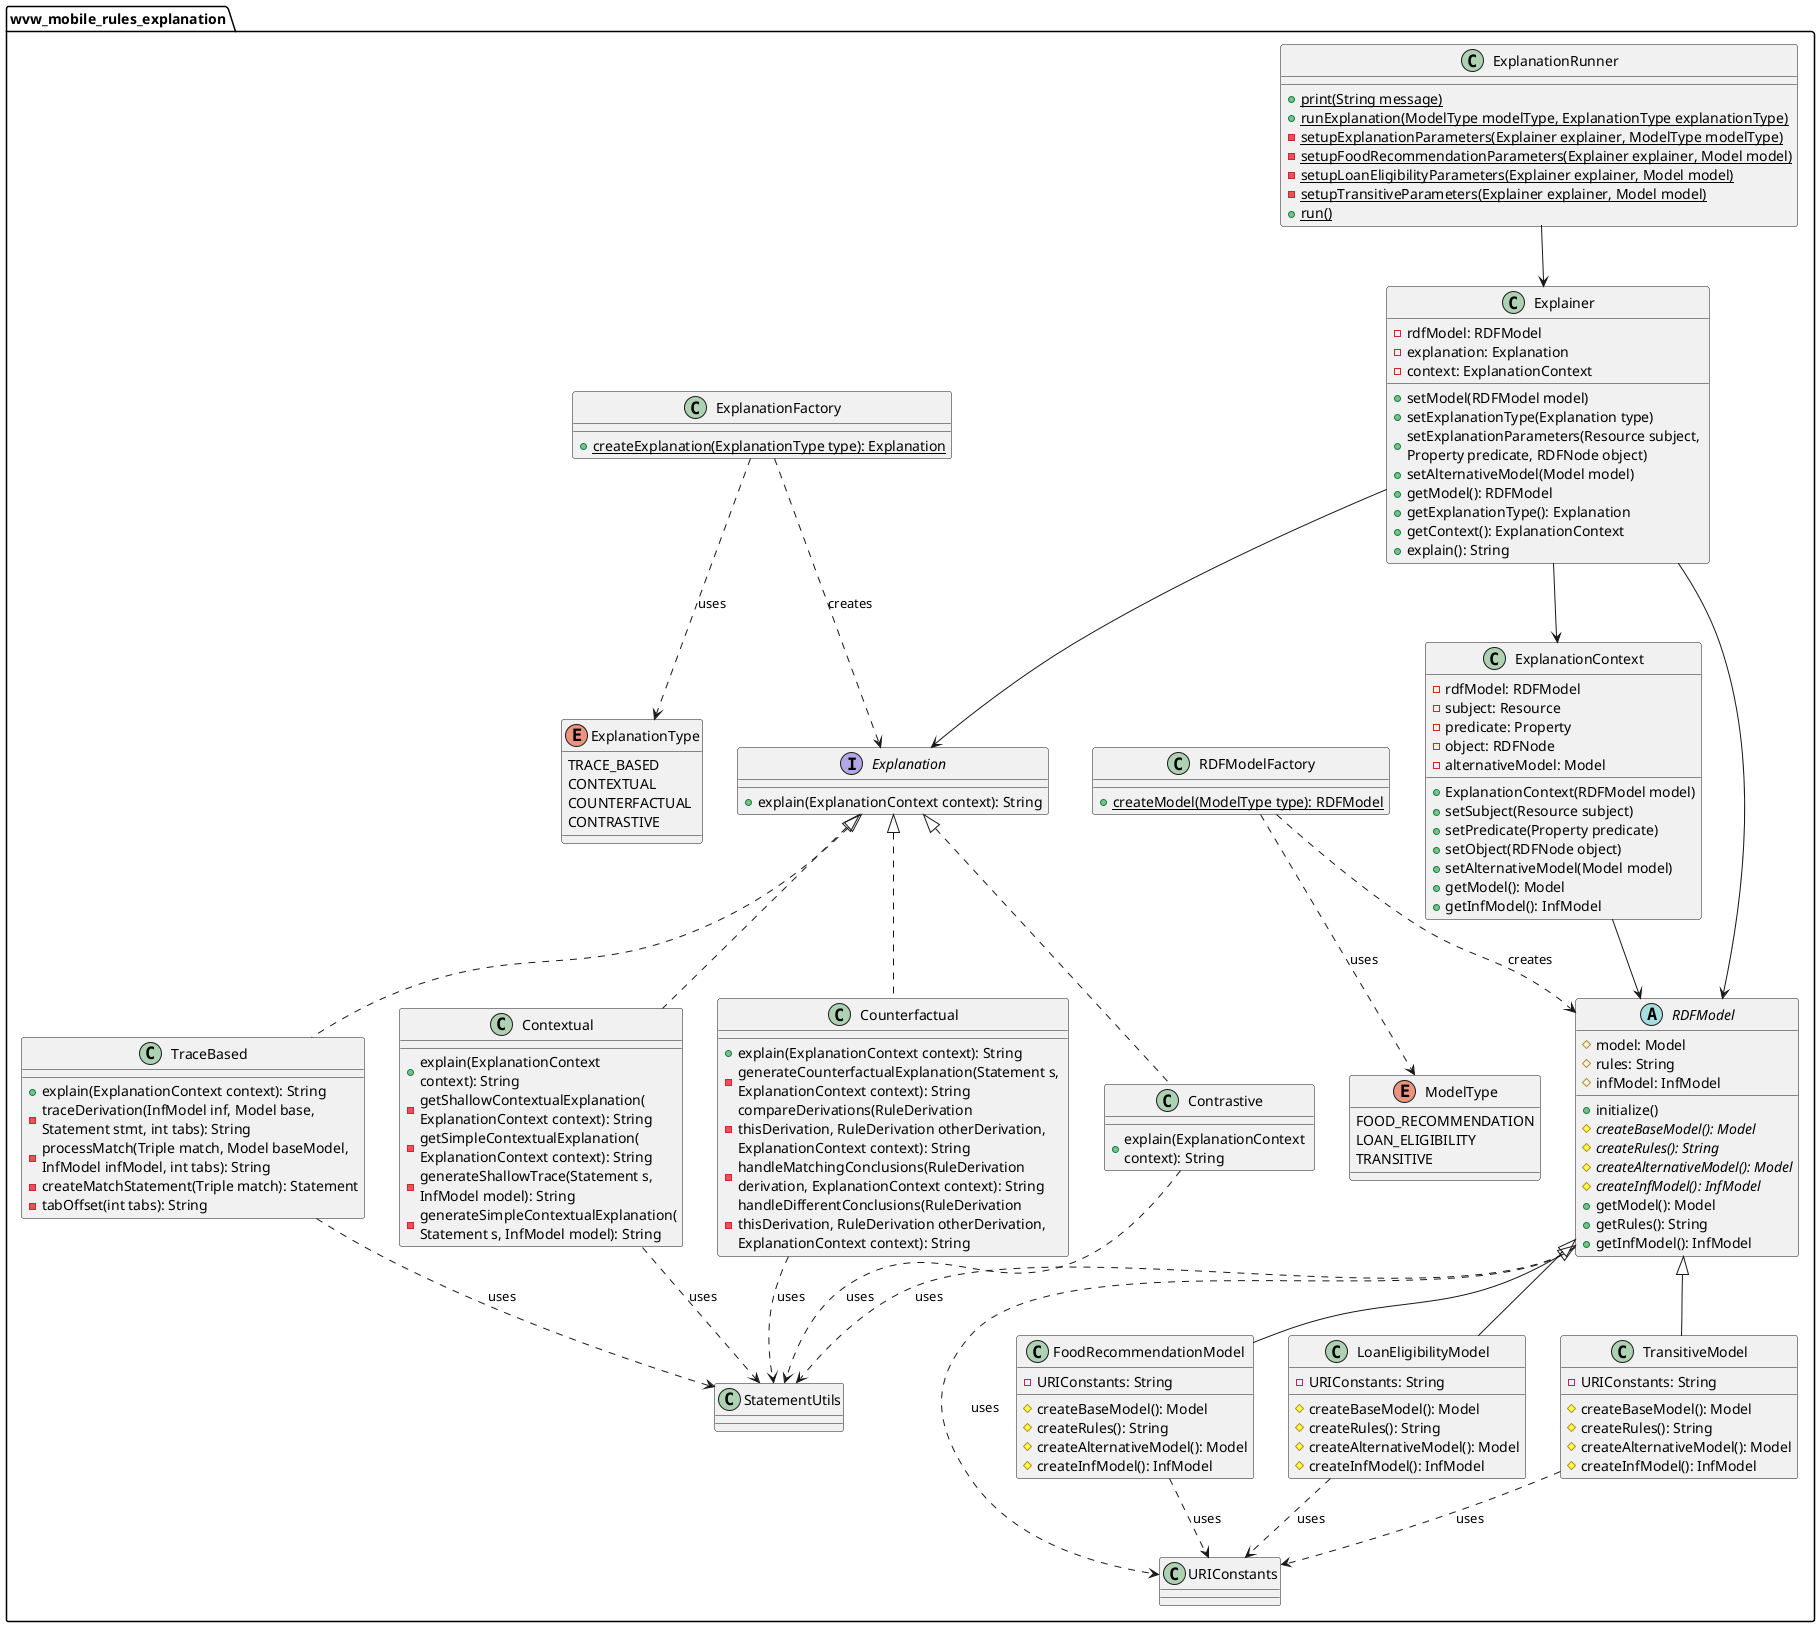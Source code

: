 @startuml Explanation System

package "wvw_mobile_rules_explanation" {
    ' Base Classes and Interfaces
    interface Explanation {
        + explain(ExplanationContext context): String
    }

    ' Enums
    enum ExplanationType {
        TRACE_BASED
        CONTEXTUAL
        COUNTERFACTUAL
        CONTRASTIVE
    }

    enum ModelType {
        FOOD_RECOMMENDATION
        LOAN_ELIGIBILITY
        TRANSITIVE
    }

    abstract class RDFModel {
        # model: Model
        # rules: String
        # infModel: InfModel
        + initialize()
        # {abstract} createBaseModel(): Model
        # {abstract} createRules(): String
        # {abstract} createAlternativeModel(): Model
        # {abstract} createInfModel(): InfModel
        + getModel(): Model
        + getRules(): String
        + getInfModel(): InfModel
    }

    ' Model Classes
    class FoodRecommendationModel extends RDFModel {
        ' - ATE_URI: String
        ' - WEIGHT_URI: String
        ' - USDA_URI: String
        - URIConstants: String
        # createBaseModel(): Model
        # createRules(): String
        # createAlternativeModel(): Model
        # createInfModel(): InfModel
    }

    class LoanEligibilityModel extends RDFModel {
        ' - INCOME_URI: String
        ' - DEBT_URI: String
        ' - CREDIT_SCORE_URI: String
        - URIConstants: String
        # createBaseModel(): Model
        # createRules(): String
        # createAlternativeModel(): Model
        # createInfModel(): InfModel
    }

    class TransitiveModel extends RDFModel {
        - URIConstants: String
        # createBaseModel(): Model
        # createRules(): String
        # createAlternativeModel(): Model
        # createInfModel(): InfModel
    }

    ' Explanation Types
    class TraceBased implements Explanation {
        + explain(ExplanationContext context): String
        - traceDerivation(InfModel inf, Model base, \nStatement stmt, int tabs): String
        - processMatch(Triple match, Model baseModel, \nInfModel infModel, int tabs): String
        - createMatchStatement(Triple match): Statement
        - tabOffset(int tabs): String
    }

    class Contextual implements Explanation {
        + explain(ExplanationContext \ncontext): String
        - getShallowContextualExplanation(\nExplanationContext context): String
        - getSimpleContextualExplanation(\nExplanationContext context): String
        - generateShallowTrace(Statement s, \nInfModel model): String
        - generateSimpleContextualExplanation(\nStatement s, InfModel model): String
    }

    class Counterfactual implements Explanation {
        + explain(ExplanationContext context): String
        - generateCounterfactualExplanation(Statement s, \nExplanationContext context): String
        - compareDerivations(RuleDerivation \nthisDerivation, RuleDerivation otherDerivation, \nExplanationContext context): String
        - handleMatchingConclusions(RuleDerivation \nderivation, ExplanationContext context): String
        - handleDifferentConclusions(RuleDerivation \nthisDerivation, RuleDerivation otherDerivation, \nExplanationContext context): String
    }

    class Contrastive implements Explanation {
        + explain(ExplanationContext \ncontext): String
    }

    ' Support Classes
    class ExplanationContext {
        - rdfModel: RDFModel
        - subject: Resource
        - predicate: Property
        - object: RDFNode
        - alternativeModel: Model
        + ExplanationContext(RDFModel model)
        + setSubject(Resource subject)
        + setPredicate(Property predicate)
        + setObject(RDFNode object)
        + setAlternativeModel(Model model)
        + getModel(): Model
        + getInfModel(): InfModel
    }

    class Explainer {
        - rdfModel: RDFModel
        - explanation: Explanation
        - context: ExplanationContext
        + setModel(RDFModel model)
        + setExplanationType(Explanation type)
        + setExplanationParameters(Resource subject, \nProperty predicate, RDFNode object)
        + setAlternativeModel(Model model)
        + getModel(): RDFModel
        + getExplanationType(): Explanation
        + getContext(): ExplanationContext
        + explain(): String
    }

    class ExplanationRunner {
        ' - {static} TAG: String
        ' - {static} typeMapper: TypeMapper
        ' - {static} xsdDouble: RDFDatatype
        
        + {static} print(String message)
        + {static} runExplanation(ModelType modelType, ExplanationType explanationType)
        - {static} setupExplanationParameters(Explainer explainer, ModelType modelType)
        - {static} setupFoodRecommendationParameters(Explainer explainer, Model model)
        - {static} setupLoanEligibilityParameters(Explainer explainer, Model model)
        - {static} setupTransitiveParameters(Explainer explainer, Model model)
        + {static} run()
    }

    ' Factory Classes
    class RDFModelFactory {
        + {static} createModel(ModelType type): RDFModel
    }

    class ExplanationFactory {
        + {static} createExplanation(ExplanationType type): Explanation
    }

    ' Utility Classes
    class StatementUtils {
        ' + {static} generateStatement(Triple triple, Model model): Statement
        ' + {static} describeTriple(Triple triple): String
        ' + {static} describeStatement(Statement statement): String
        ' + {static} generateInfModel(Model baseModel, String rules): InfModel
    }

    class URIConstants {
        ' + {static} SCHEMA_URI: String
        ' + {static} RDF_URI: String
        ' + {static} EX_URI: String
        ' + {static} FOAF_URI: String
    }

    ' Relationships
    ExplanationRunner --> Explainer
    ' ExplanationRunner ..> ExplanationFactory
    ' ExplanationRunner ..> ModelType: uses
    ' ExplanationRunner ..> ExplanationType: uses
    ' ExplanationContext ..> StatementUtils: uses
    Explainer --> Explanation
    Explainer --> ExplanationContext
    Explainer --> RDFModel
    ExplanationContext --> RDFModel
    RDFModelFactory ..> RDFModel: creates
    ExplanationFactory ..> Explanation: creates
    RDFModelFactory ..> ModelType: uses
    ExplanationFactory ..> ExplanationType: uses
    TraceBased ..> StatementUtils: uses
    Contextual ..> StatementUtils: uses
    Counterfactual ..> StatementUtils: uses
    Contrastive ..> StatementUtils: uses
    RDFModel ..> StatementUtils: uses
    RDFModel ..> URIConstants: uses
    FoodRecommendationModel ..> URIConstants: uses
    LoanEligibilityModel ..> URIConstants: uses
    TransitiveModel ..> URIConstants: uses
}

@enduml